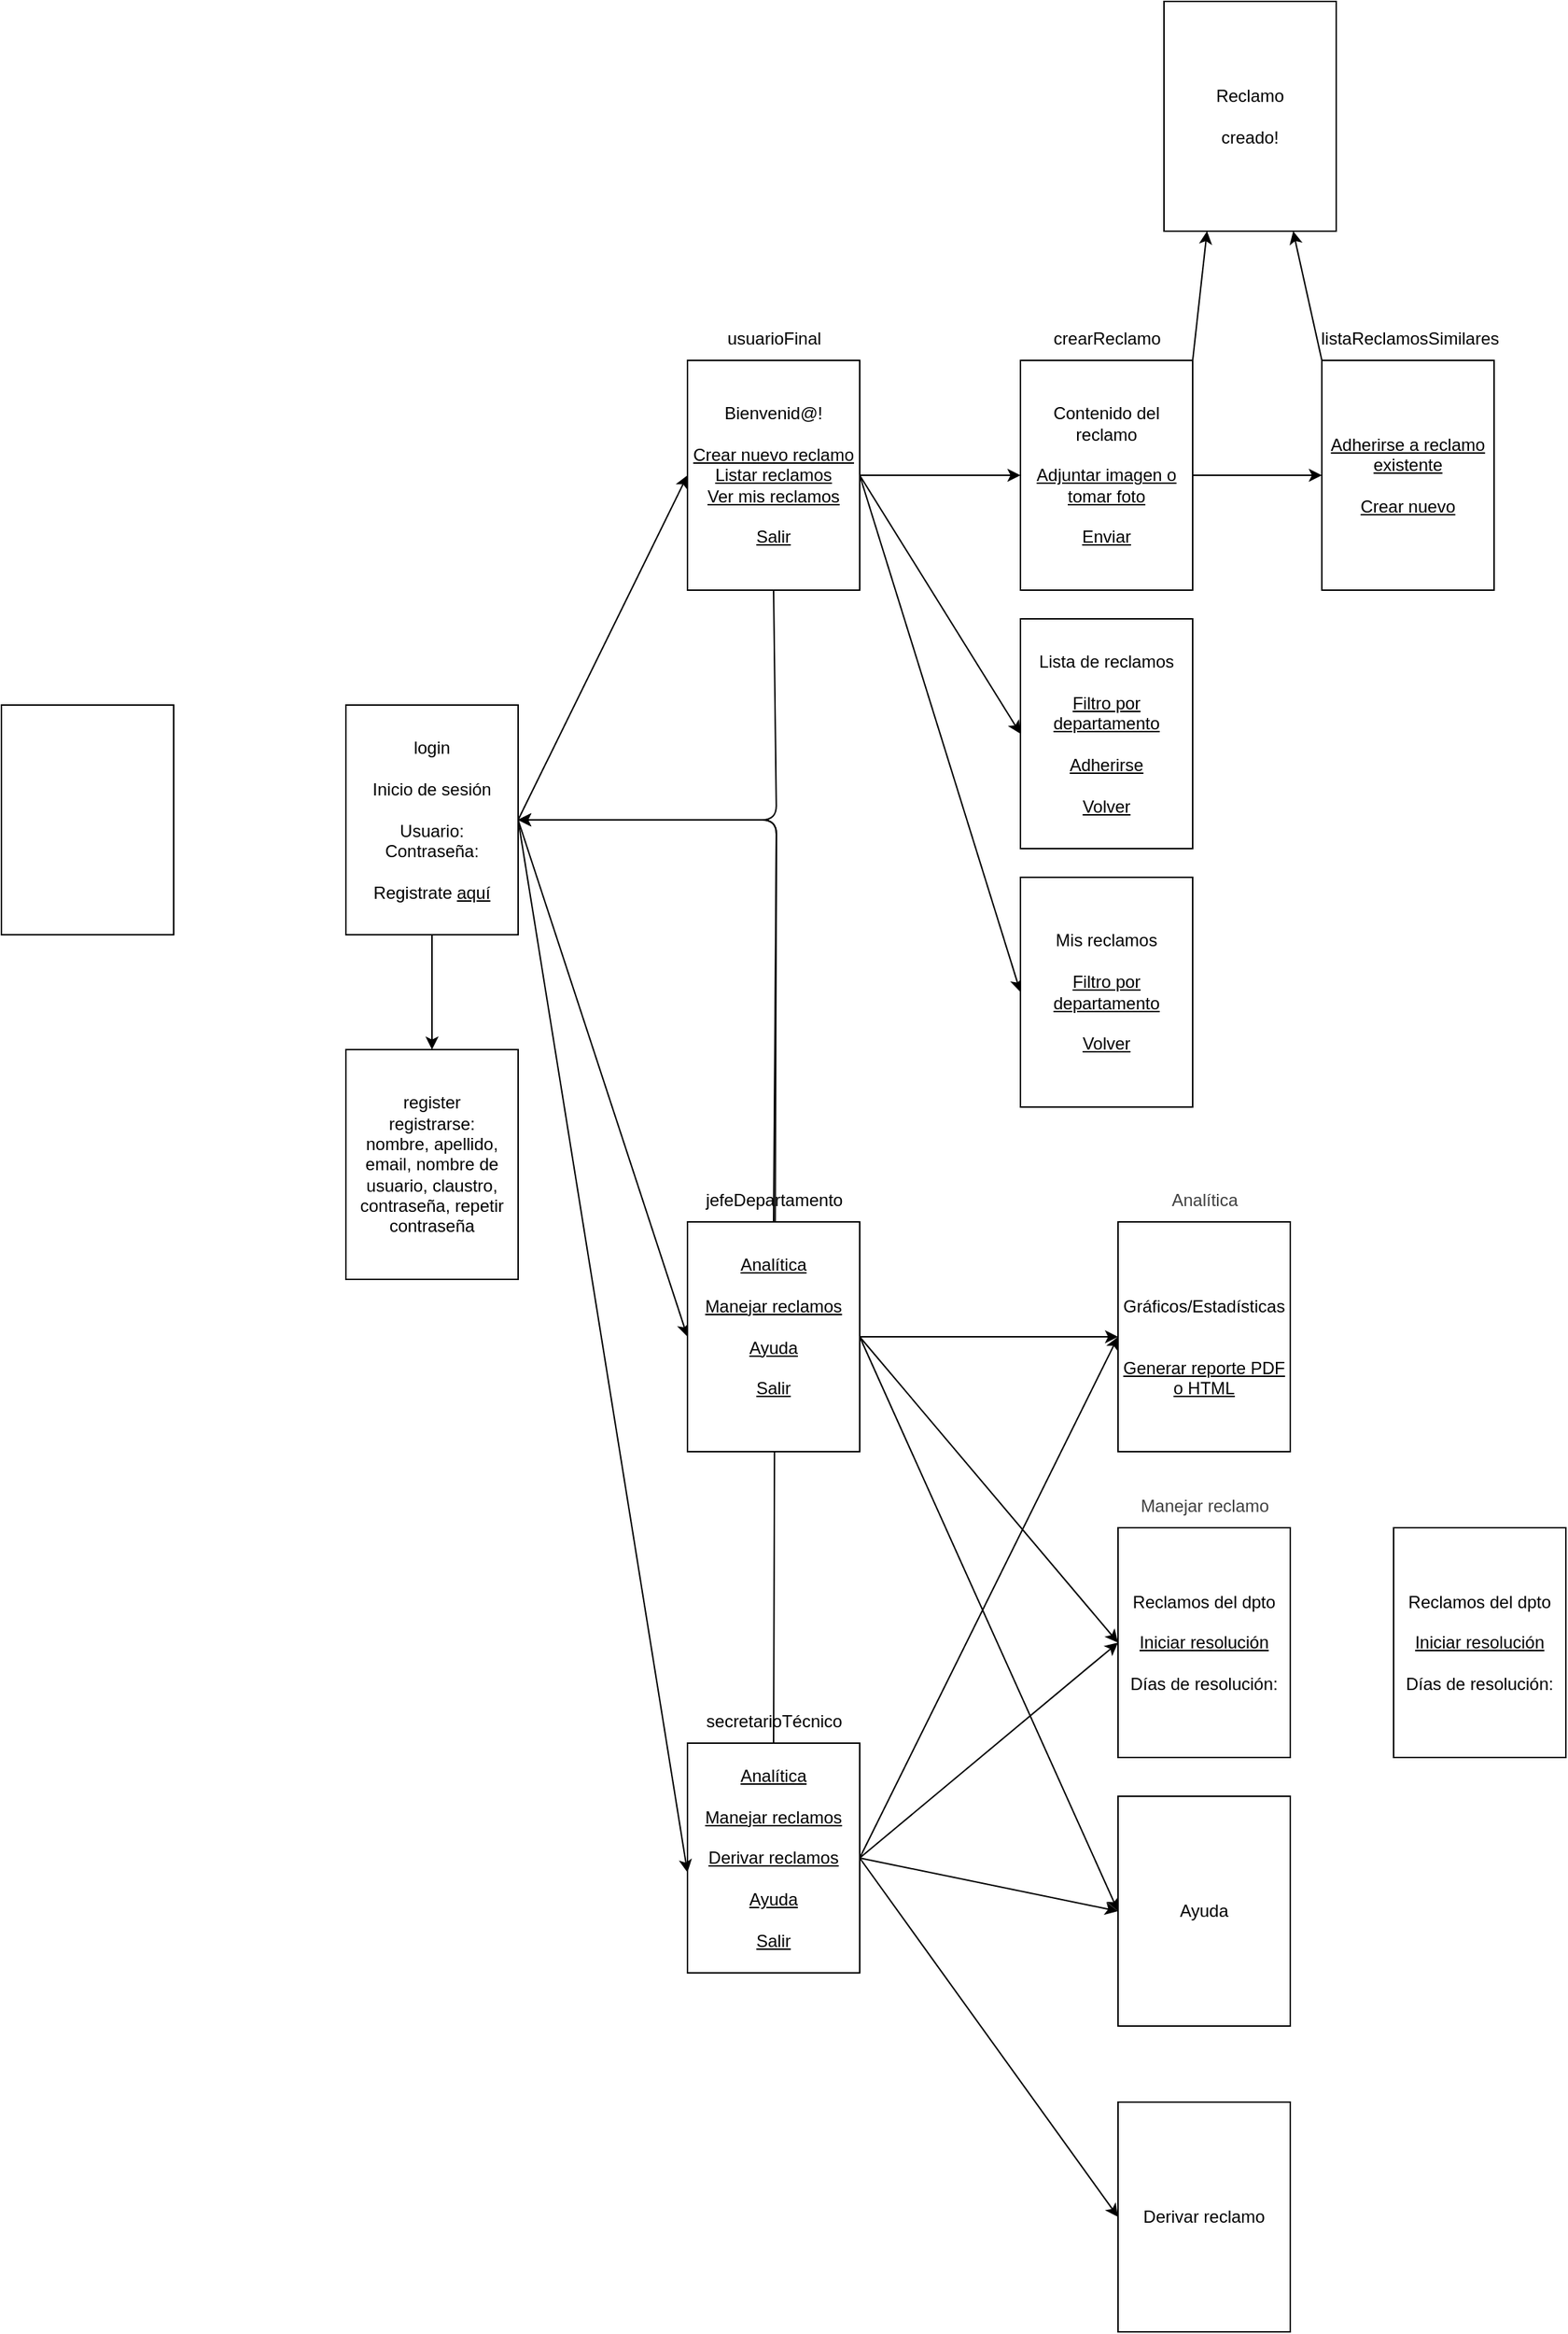 <mxfile>
    <diagram id="AZNkD3RlLjZU548W-mm4" name="Page-1">
        <mxGraphModel dx="1385" dy="1467" grid="1" gridSize="10" guides="1" tooltips="1" connect="1" arrows="1" fold="1" page="1" pageScale="1" pageWidth="850" pageHeight="1100" math="0" shadow="0">
            <root>
                <mxCell id="0"/>
                <mxCell id="1" parent="0"/>
                <mxCell id="44" style="edgeStyle=none;html=1;exitX=0.5;exitY=0;exitDx=0;exitDy=0;entryX=1;entryY=0.5;entryDx=0;entryDy=0;" edge="1" parent="1" source="12" target="3">
                    <mxGeometry relative="1" as="geometry">
                        <Array as="points">
                            <mxPoint x="700" y="220"/>
                        </Array>
                    </mxGeometry>
                </mxCell>
                <mxCell id="6" style="edgeStyle=none;html=1;exitX=0.5;exitY=1;exitDx=0;exitDy=0;entryX=0.5;entryY=0;entryDx=0;entryDy=0;" parent="1" source="3" target="5" edge="1">
                    <mxGeometry relative="1" as="geometry"/>
                </mxCell>
                <mxCell id="8" style="edgeStyle=none;html=1;exitX=1;exitY=0.5;exitDx=0;exitDy=0;entryX=0;entryY=0.5;entryDx=0;entryDy=0;" parent="1" source="3" target="7" edge="1">
                    <mxGeometry relative="1" as="geometry"/>
                </mxCell>
                <mxCell id="10" style="edgeStyle=none;html=1;exitX=1;exitY=0.5;exitDx=0;exitDy=0;entryX=0;entryY=0.5;entryDx=0;entryDy=0;" parent="1" source="3" target="11" edge="1">
                    <mxGeometry relative="1" as="geometry">
                        <mxPoint x="630" y="460" as="targetPoint"/>
                    </mxGeometry>
                </mxCell>
                <mxCell id="3" value="login&lt;div&gt;&lt;br&gt;&lt;/div&gt;&lt;div&gt;Inicio de sesión&lt;/div&gt;&lt;div&gt;&lt;br&gt;&lt;/div&gt;&lt;div&gt;Usuario:&lt;/div&gt;&lt;div&gt;Contraseña:&lt;/div&gt;&lt;div&gt;&lt;br&gt;&lt;/div&gt;&lt;div&gt;Registrate &lt;u&gt;aquí&lt;/u&gt;&lt;/div&gt;" style="rounded=0;whiteSpace=wrap;html=1;" parent="1" vertex="1">
                    <mxGeometry x="400" y="140" width="120" height="160" as="geometry"/>
                </mxCell>
                <mxCell id="4" value="" style="rounded=0;whiteSpace=wrap;html=1;" parent="1" vertex="1">
                    <mxGeometry x="160" y="140" width="120" height="160" as="geometry"/>
                </mxCell>
                <mxCell id="5" value="register&lt;div&gt;registrarse:&lt;/div&gt;&lt;div&gt;nombre, apellido, email, nombre de usuario, claustro, contraseña, repetir contraseña&lt;/div&gt;" style="rounded=0;whiteSpace=wrap;html=1;" parent="1" vertex="1">
                    <mxGeometry x="400" y="380" width="120" height="160" as="geometry"/>
                </mxCell>
                <mxCell id="17" style="edgeStyle=none;html=1;exitX=1;exitY=0.5;exitDx=0;exitDy=0;entryX=0;entryY=0.5;entryDx=0;entryDy=0;" parent="1" source="7" target="16" edge="1">
                    <mxGeometry relative="1" as="geometry"/>
                </mxCell>
                <mxCell id="27" style="edgeStyle=none;html=1;exitX=1;exitY=0.5;exitDx=0;exitDy=0;entryX=0;entryY=0.5;entryDx=0;entryDy=0;" parent="1" source="7" target="19" edge="1">
                    <mxGeometry relative="1" as="geometry"/>
                </mxCell>
                <mxCell id="28" style="edgeStyle=none;html=1;exitX=1;exitY=0.5;exitDx=0;exitDy=0;entryX=0;entryY=0.5;entryDx=0;entryDy=0;" parent="1" source="7" target="23" edge="1">
                    <mxGeometry relative="1" as="geometry"/>
                </mxCell>
                <mxCell id="37" style="edgeStyle=none;html=1;exitX=0.5;exitY=1;exitDx=0;exitDy=0;" parent="1" source="7" target="3" edge="1">
                    <mxGeometry relative="1" as="geometry">
                        <Array as="points">
                            <mxPoint x="700" y="220"/>
                        </Array>
                    </mxGeometry>
                </mxCell>
                <mxCell id="7" value="Bienvenid@!&lt;div&gt;&lt;span style=&quot;background-color: transparent;&quot;&gt;&lt;br&gt;&lt;/span&gt;&lt;/div&gt;&lt;div&gt;&lt;span style=&quot;background-color: transparent;&quot;&gt;&lt;u&gt;Crear nuevo reclamo&lt;/u&gt;&lt;/span&gt;&lt;/div&gt;&lt;div&gt;&lt;span style=&quot;background-color: transparent;&quot;&gt;&lt;u&gt;Listar reclamos&lt;/u&gt;&lt;/span&gt;&lt;/div&gt;&lt;div&gt;&lt;span style=&quot;background-color: transparent;&quot;&gt;&lt;u&gt;Ver mis reclamos&lt;/u&gt;&lt;/span&gt;&lt;/div&gt;&lt;div&gt;&lt;span style=&quot;background-color: transparent;&quot;&gt;&lt;u&gt;&lt;br&gt;&lt;/u&gt;&lt;/span&gt;&lt;/div&gt;&lt;div&gt;&lt;span style=&quot;background-color: transparent;&quot;&gt;&lt;u&gt;Salir&lt;/u&gt;&lt;/span&gt;&lt;/div&gt;" style="rounded=0;whiteSpace=wrap;html=1;" parent="1" vertex="1">
                    <mxGeometry x="638" y="-100" width="120" height="160" as="geometry"/>
                </mxCell>
                <mxCell id="9" value="usuarioFinal" style="text;html=1;align=center;verticalAlign=middle;resizable=0;points=[];autosize=1;strokeColor=none;fillColor=none;" parent="1" vertex="1">
                    <mxGeometry x="653" y="-130" width="90" height="30" as="geometry"/>
                </mxCell>
                <mxCell id="31" style="edgeStyle=none;html=1;exitX=1;exitY=0.5;exitDx=0;exitDy=0;entryX=0;entryY=0.5;entryDx=0;entryDy=0;" parent="1" source="11" target="29" edge="1">
                    <mxGeometry relative="1" as="geometry"/>
                </mxCell>
                <mxCell id="32" style="edgeStyle=none;html=1;exitX=1;exitY=0.5;exitDx=0;exitDy=0;entryX=0;entryY=0.5;entryDx=0;entryDy=0;" parent="1" source="11" target="30" edge="1">
                    <mxGeometry relative="1" as="geometry"/>
                </mxCell>
                <mxCell id="34" style="edgeStyle=none;html=1;exitX=1;exitY=0.5;exitDx=0;exitDy=0;entryX=0;entryY=0.5;entryDx=0;entryDy=0;" parent="1" source="11" target="33" edge="1">
                    <mxGeometry relative="1" as="geometry"/>
                </mxCell>
                <mxCell id="35" style="edgeStyle=none;html=1;exitX=0.5;exitY=0;exitDx=0;exitDy=0;entryX=1;entryY=0.5;entryDx=0;entryDy=0;" parent="1" source="11" target="3" edge="1">
                    <mxGeometry relative="1" as="geometry">
                        <Array as="points">
                            <mxPoint x="700" y="220"/>
                        </Array>
                    </mxGeometry>
                </mxCell>
                <mxCell id="11" value="&lt;u&gt;Analítica&lt;/u&gt;&lt;div&gt;&lt;u&gt;&lt;br&gt;&lt;/u&gt;&lt;div&gt;&lt;u&gt;Manejar reclamos&lt;/u&gt;&lt;/div&gt;&lt;div&gt;&lt;u&gt;&lt;br&gt;&lt;/u&gt;&lt;div&gt;&lt;u&gt;Ayuda&lt;/u&gt;&lt;/div&gt;&lt;div&gt;&lt;u&gt;&lt;br&gt;&lt;/u&gt;&lt;/div&gt;&lt;div&gt;&lt;u&gt;Salir&lt;/u&gt;&lt;/div&gt;&lt;div&gt;&lt;br&gt;&lt;/div&gt;&lt;/div&gt;&lt;/div&gt;" style="rounded=0;whiteSpace=wrap;html=1;" parent="1" vertex="1">
                    <mxGeometry x="638" y="500" width="120" height="160" as="geometry"/>
                </mxCell>
                <mxCell id="39" style="edgeStyle=none;html=1;exitX=1;exitY=0.5;exitDx=0;exitDy=0;entryX=0;entryY=0.5;entryDx=0;entryDy=0;" parent="1" source="12" target="29" edge="1">
                    <mxGeometry relative="1" as="geometry"/>
                </mxCell>
                <mxCell id="40" style="edgeStyle=none;html=1;exitX=1;exitY=0.5;exitDx=0;exitDy=0;entryX=0;entryY=0.5;entryDx=0;entryDy=0;" parent="1" source="12" target="30" edge="1">
                    <mxGeometry relative="1" as="geometry"/>
                </mxCell>
                <mxCell id="41" style="edgeStyle=none;html=1;exitX=1;exitY=0.5;exitDx=0;exitDy=0;entryX=0;entryY=0.5;entryDx=0;entryDy=0;" parent="1" source="12" target="33" edge="1">
                    <mxGeometry relative="1" as="geometry"/>
                </mxCell>
                <mxCell id="43" style="edgeStyle=none;html=1;exitX=1;exitY=0.5;exitDx=0;exitDy=0;entryX=0;entryY=0.5;entryDx=0;entryDy=0;" parent="1" source="12" target="42" edge="1">
                    <mxGeometry relative="1" as="geometry"/>
                </mxCell>
                <mxCell id="12" value="&lt;div&gt;&lt;u&gt;&lt;br&gt;&lt;/u&gt;&lt;/div&gt;&lt;u&gt;Analítica&lt;/u&gt;&lt;div&gt;&lt;u&gt;&lt;br&gt;&lt;/u&gt;&lt;div&gt;&lt;u&gt;Manejar reclamos&lt;/u&gt;&lt;/div&gt;&lt;div&gt;&lt;u&gt;&lt;br&gt;&lt;/u&gt;&lt;div&gt;&lt;u&gt;Derivar reclamos&lt;/u&gt;&lt;/div&gt;&lt;div&gt;&lt;u&gt;&lt;br&gt;&lt;/u&gt;&lt;/div&gt;&lt;div&gt;&lt;u&gt;Ayuda&lt;/u&gt;&lt;/div&gt;&lt;div&gt;&lt;u&gt;&lt;br&gt;&lt;/u&gt;&lt;/div&gt;&lt;div&gt;&lt;u&gt;Salir&lt;/u&gt;&lt;/div&gt;&lt;div&gt;&lt;br style=&quot;color: rgb(63, 63, 63);&quot;&gt;&lt;/div&gt;&lt;/div&gt;&lt;/div&gt;" style="rounded=0;whiteSpace=wrap;html=1;" parent="1" vertex="1">
                    <mxGeometry x="638" y="863" width="120" height="160" as="geometry"/>
                </mxCell>
                <mxCell id="13" style="edgeStyle=none;html=1;exitX=1;exitY=0.5;exitDx=0;exitDy=0;entryX=0;entryY=0.563;entryDx=0;entryDy=0;entryPerimeter=0;" parent="1" source="3" target="12" edge="1">
                    <mxGeometry relative="1" as="geometry">
                        <mxPoint x="650" y="440" as="targetPoint"/>
                        <mxPoint x="530" y="230" as="sourcePoint"/>
                    </mxGeometry>
                </mxCell>
                <mxCell id="14" value="jefeDepartamento" style="text;html=1;align=center;verticalAlign=middle;resizable=0;points=[];autosize=1;strokeColor=none;fillColor=none;" parent="1" vertex="1">
                    <mxGeometry x="638" y="470" width="120" height="30" as="geometry"/>
                </mxCell>
                <mxCell id="15" value="secretarioTécnico" style="text;html=1;align=center;verticalAlign=middle;resizable=0;points=[];autosize=1;strokeColor=none;fillColor=none;" parent="1" vertex="1">
                    <mxGeometry x="638" y="833" width="120" height="30" as="geometry"/>
                </mxCell>
                <mxCell id="22" style="edgeStyle=none;html=1;exitX=1;exitY=0.5;exitDx=0;exitDy=0;entryX=0;entryY=0.5;entryDx=0;entryDy=0;" parent="1" source="16" target="20" edge="1">
                    <mxGeometry relative="1" as="geometry"/>
                </mxCell>
                <mxCell id="25" style="edgeStyle=none;html=1;exitX=1;exitY=0;exitDx=0;exitDy=0;entryX=0.25;entryY=1;entryDx=0;entryDy=0;" parent="1" source="16" target="24" edge="1">
                    <mxGeometry relative="1" as="geometry"/>
                </mxCell>
                <mxCell id="16" value="&lt;div&gt;Contenido del reclamo&lt;/div&gt;&lt;div&gt;&lt;br&gt;&lt;/div&gt;&lt;div&gt;&lt;u&gt;Adjuntar imagen o tomar foto&lt;/u&gt;&lt;/div&gt;&lt;u&gt;&lt;div&gt;&lt;u&gt;&lt;br&gt;&lt;/u&gt;&lt;/div&gt;Enviar&lt;/u&gt;" style="rounded=0;whiteSpace=wrap;html=1;" parent="1" vertex="1">
                    <mxGeometry x="870" y="-100" width="120" height="160" as="geometry"/>
                </mxCell>
                <mxCell id="18" value="crearReclamo" style="text;html=1;align=center;verticalAlign=middle;resizable=0;points=[];autosize=1;strokeColor=none;fillColor=none;" parent="1" vertex="1">
                    <mxGeometry x="880" y="-130" width="100" height="30" as="geometry"/>
                </mxCell>
                <mxCell id="19" value="Lista de reclamos&lt;div&gt;&lt;br&gt;&lt;/div&gt;&lt;div&gt;&lt;u&gt;Filtro por departamento&lt;/u&gt;&lt;/div&gt;&lt;div&gt;&lt;u&gt;&lt;br&gt;&lt;/u&gt;&lt;/div&gt;&lt;div&gt;&lt;u&gt;Adherirse&lt;/u&gt;&lt;/div&gt;&lt;div&gt;&lt;u&gt;&lt;br&gt;&lt;/u&gt;&lt;/div&gt;&lt;div&gt;&lt;u&gt;Volver&lt;/u&gt;&lt;/div&gt;" style="rounded=0;whiteSpace=wrap;html=1;" parent="1" vertex="1">
                    <mxGeometry x="870" y="80" width="120" height="160" as="geometry"/>
                </mxCell>
                <mxCell id="26" style="edgeStyle=none;html=1;exitX=0;exitY=0;exitDx=0;exitDy=0;entryX=0.75;entryY=1;entryDx=0;entryDy=0;" parent="1" source="20" target="24" edge="1">
                    <mxGeometry relative="1" as="geometry"/>
                </mxCell>
                <mxCell id="20" value="&lt;u&gt;Adherirse a reclamo existente&lt;/u&gt;&lt;div&gt;&lt;u&gt;&lt;br&gt;&lt;/u&gt;&lt;/div&gt;&lt;div&gt;&lt;u&gt;Crear nuevo&lt;/u&gt;&lt;/div&gt;" style="rounded=0;whiteSpace=wrap;html=1;" parent="1" vertex="1">
                    <mxGeometry x="1080" y="-100" width="120" height="160" as="geometry"/>
                </mxCell>
                <mxCell id="21" value="listaReclamosSimilares" style="text;html=1;align=center;verticalAlign=middle;resizable=0;points=[];autosize=1;strokeColor=none;fillColor=none;" parent="1" vertex="1">
                    <mxGeometry x="1066" y="-130" width="150" height="30" as="geometry"/>
                </mxCell>
                <mxCell id="23" value="Mis reclamos&lt;div&gt;&lt;br&gt;&lt;/div&gt;&lt;div&gt;&lt;u&gt;Filtro por departamento&lt;/u&gt;&lt;/div&gt;&lt;div&gt;&lt;u&gt;&lt;br&gt;&lt;/u&gt;&lt;/div&gt;&lt;div&gt;&lt;u&gt;Volver&lt;/u&gt;&lt;/div&gt;" style="rounded=0;whiteSpace=wrap;html=1;" parent="1" vertex="1">
                    <mxGeometry x="870" y="260" width="120" height="160" as="geometry"/>
                </mxCell>
                <mxCell id="24" value="Reclamo&lt;div&gt;&lt;br&gt;&lt;/div&gt;&lt;div&gt;creado!&lt;/div&gt;" style="rounded=0;whiteSpace=wrap;html=1;" parent="1" vertex="1">
                    <mxGeometry x="970" y="-350" width="120" height="160" as="geometry"/>
                </mxCell>
                <mxCell id="29" value="&lt;div&gt;&lt;br&gt;&lt;/div&gt;Gráficos/Estadísticas&lt;div&gt;&lt;br&gt;&lt;/div&gt;&lt;div&gt;&lt;br&gt;&lt;/div&gt;&lt;div&gt;&lt;u&gt;Generar reporte PDF o HTML&lt;/u&gt;&lt;/div&gt;" style="rounded=0;whiteSpace=wrap;html=1;" parent="1" vertex="1">
                    <mxGeometry x="938" y="500" width="120" height="160" as="geometry"/>
                </mxCell>
                <mxCell id="30" value="Reclamos del dpto&lt;div&gt;&lt;br&gt;&lt;/div&gt;&lt;div&gt;&lt;u&gt;Iniciar resolución&lt;/u&gt;&lt;/div&gt;&lt;div&gt;&lt;u&gt;&lt;br&gt;&lt;/u&gt;&lt;/div&gt;&lt;div&gt;Días de resolución:&lt;/div&gt;" style="rounded=0;whiteSpace=wrap;html=1;" parent="1" vertex="1">
                    <mxGeometry x="938" y="713" width="120" height="160" as="geometry"/>
                </mxCell>
                <mxCell id="33" value="Ayuda" style="rounded=0;whiteSpace=wrap;html=1;" parent="1" vertex="1">
                    <mxGeometry x="938" y="900" width="120" height="160" as="geometry"/>
                </mxCell>
                <mxCell id="42" value="Derivar reclamo" style="rounded=0;whiteSpace=wrap;html=1;" parent="1" vertex="1">
                    <mxGeometry x="938" y="1113" width="120" height="160" as="geometry"/>
                </mxCell>
                <mxCell id="45" value="&lt;span style=&quot;color: rgb(63, 63, 63); text-wrap-mode: wrap;&quot;&gt;Analítica&lt;/span&gt;" style="text;html=1;align=center;verticalAlign=middle;resizable=0;points=[];autosize=1;strokeColor=none;fillColor=none;" vertex="1" parent="1">
                    <mxGeometry x="963" y="470" width="70" height="30" as="geometry"/>
                </mxCell>
                <mxCell id="46" value="&lt;span style=&quot;color: rgb(63, 63, 63); text-wrap-mode: wrap;&quot;&gt;Manejar reclamo&lt;/span&gt;" style="text;html=1;align=center;verticalAlign=middle;resizable=0;points=[];autosize=1;strokeColor=none;fillColor=none;" vertex="1" parent="1">
                    <mxGeometry x="943" y="683" width="110" height="30" as="geometry"/>
                </mxCell>
                <mxCell id="49" value="Reclamos del dpto&lt;div&gt;&lt;br&gt;&lt;/div&gt;&lt;div&gt;&lt;u&gt;Iniciar resolución&lt;/u&gt;&lt;/div&gt;&lt;div&gt;&lt;u&gt;&lt;br&gt;&lt;/u&gt;&lt;/div&gt;&lt;div&gt;Días de resolución:&lt;/div&gt;" style="rounded=0;whiteSpace=wrap;html=1;" vertex="1" parent="1">
                    <mxGeometry x="1130" y="713" width="120" height="160" as="geometry"/>
                </mxCell>
            </root>
        </mxGraphModel>
    </diagram>
</mxfile>